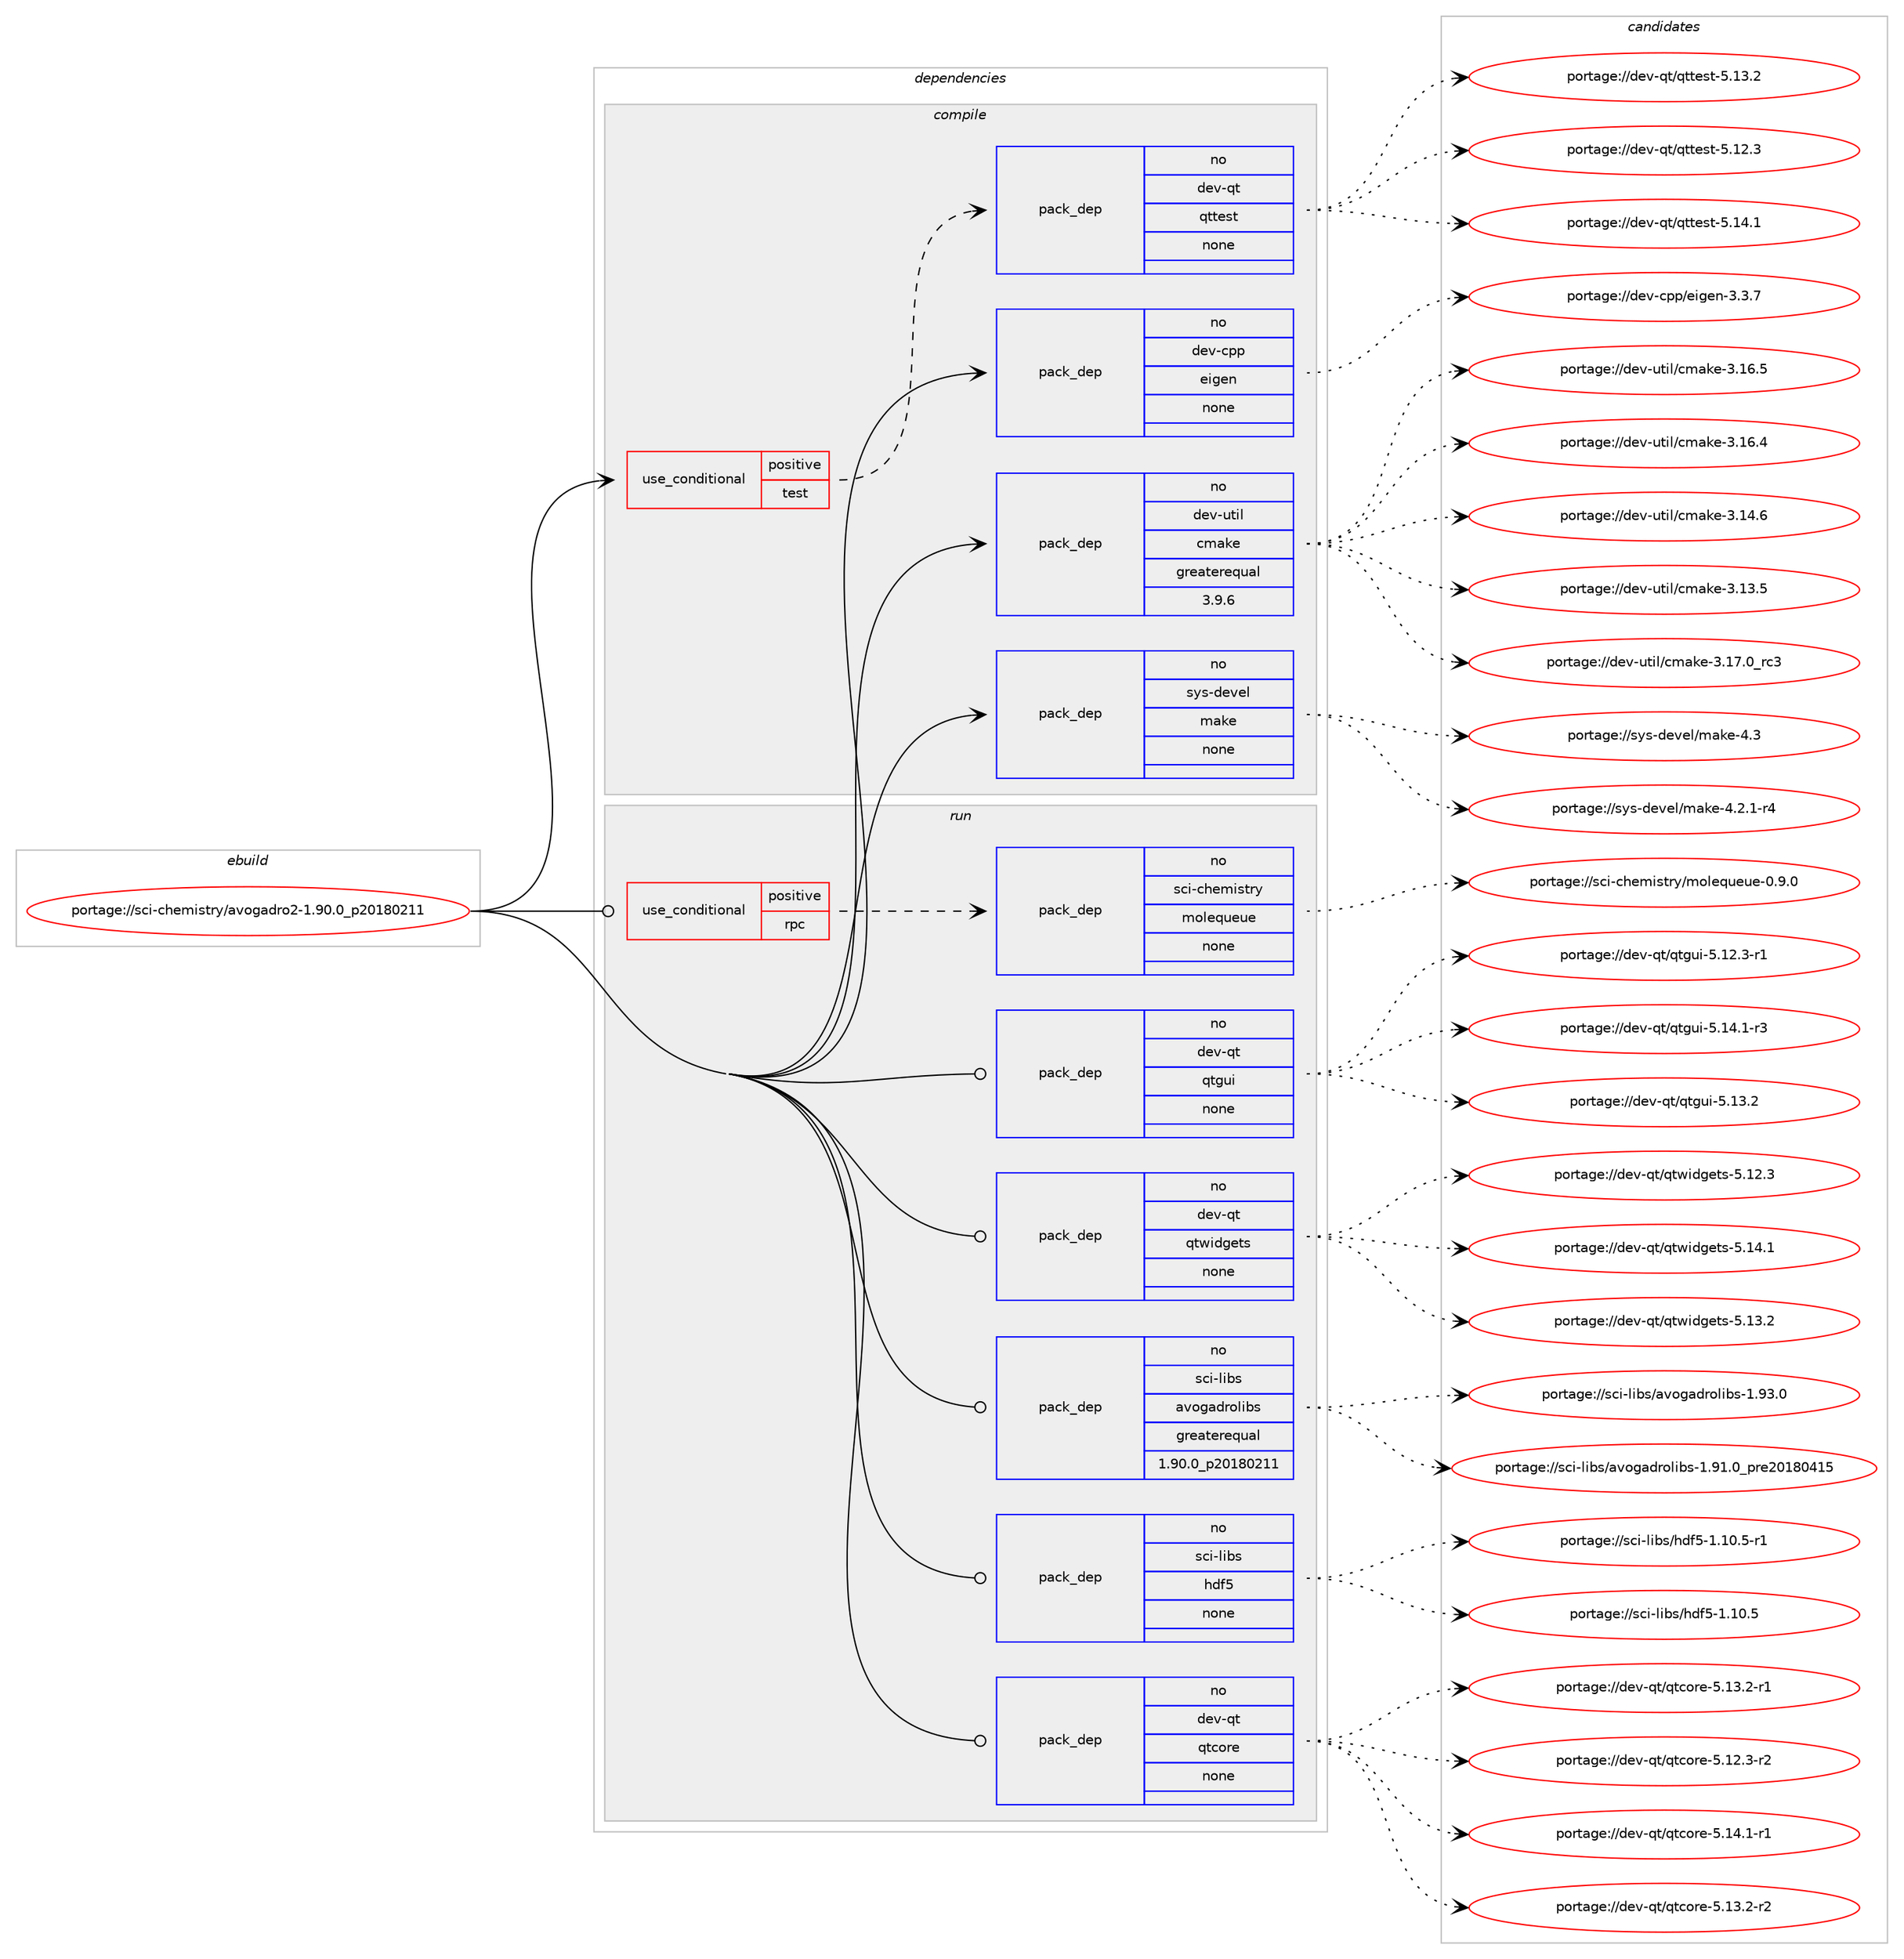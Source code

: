 digraph prolog {

# *************
# Graph options
# *************

newrank=true;
concentrate=true;
compound=true;
graph [rankdir=LR,fontname=Helvetica,fontsize=10,ranksep=1.5];#, ranksep=2.5, nodesep=0.2];
edge  [arrowhead=vee];
node  [fontname=Helvetica,fontsize=10];

# **********
# The ebuild
# **********

subgraph cluster_leftcol {
color=gray;
rank=same;
label=<<i>ebuild</i>>;
id [label="portage://sci-chemistry/avogadro2-1.90.0_p20180211", color=red, width=4, href="../sci-chemistry/avogadro2-1.90.0_p20180211.svg"];
}

# ****************
# The dependencies
# ****************

subgraph cluster_midcol {
color=gray;
label=<<i>dependencies</i>>;
subgraph cluster_compile {
fillcolor="#eeeeee";
style=filled;
label=<<i>compile</i>>;
subgraph cond7565 {
dependency42385 [label=<<TABLE BORDER="0" CELLBORDER="1" CELLSPACING="0" CELLPADDING="4"><TR><TD ROWSPAN="3" CELLPADDING="10">use_conditional</TD></TR><TR><TD>positive</TD></TR><TR><TD>test</TD></TR></TABLE>>, shape=none, color=red];
subgraph pack33919 {
dependency42386 [label=<<TABLE BORDER="0" CELLBORDER="1" CELLSPACING="0" CELLPADDING="4" WIDTH="220"><TR><TD ROWSPAN="6" CELLPADDING="30">pack_dep</TD></TR><TR><TD WIDTH="110">no</TD></TR><TR><TD>dev-qt</TD></TR><TR><TD>qttest</TD></TR><TR><TD>none</TD></TR><TR><TD></TD></TR></TABLE>>, shape=none, color=blue];
}
dependency42385:e -> dependency42386:w [weight=20,style="dashed",arrowhead="vee"];
}
id:e -> dependency42385:w [weight=20,style="solid",arrowhead="vee"];
subgraph pack33920 {
dependency42387 [label=<<TABLE BORDER="0" CELLBORDER="1" CELLSPACING="0" CELLPADDING="4" WIDTH="220"><TR><TD ROWSPAN="6" CELLPADDING="30">pack_dep</TD></TR><TR><TD WIDTH="110">no</TD></TR><TR><TD>dev-cpp</TD></TR><TR><TD>eigen</TD></TR><TR><TD>none</TD></TR><TR><TD></TD></TR></TABLE>>, shape=none, color=blue];
}
id:e -> dependency42387:w [weight=20,style="solid",arrowhead="vee"];
subgraph pack33921 {
dependency42388 [label=<<TABLE BORDER="0" CELLBORDER="1" CELLSPACING="0" CELLPADDING="4" WIDTH="220"><TR><TD ROWSPAN="6" CELLPADDING="30">pack_dep</TD></TR><TR><TD WIDTH="110">no</TD></TR><TR><TD>dev-util</TD></TR><TR><TD>cmake</TD></TR><TR><TD>greaterequal</TD></TR><TR><TD>3.9.6</TD></TR></TABLE>>, shape=none, color=blue];
}
id:e -> dependency42388:w [weight=20,style="solid",arrowhead="vee"];
subgraph pack33922 {
dependency42389 [label=<<TABLE BORDER="0" CELLBORDER="1" CELLSPACING="0" CELLPADDING="4" WIDTH="220"><TR><TD ROWSPAN="6" CELLPADDING="30">pack_dep</TD></TR><TR><TD WIDTH="110">no</TD></TR><TR><TD>sys-devel</TD></TR><TR><TD>make</TD></TR><TR><TD>none</TD></TR><TR><TD></TD></TR></TABLE>>, shape=none, color=blue];
}
id:e -> dependency42389:w [weight=20,style="solid",arrowhead="vee"];
}
subgraph cluster_compileandrun {
fillcolor="#eeeeee";
style=filled;
label=<<i>compile and run</i>>;
}
subgraph cluster_run {
fillcolor="#eeeeee";
style=filled;
label=<<i>run</i>>;
subgraph cond7566 {
dependency42390 [label=<<TABLE BORDER="0" CELLBORDER="1" CELLSPACING="0" CELLPADDING="4"><TR><TD ROWSPAN="3" CELLPADDING="10">use_conditional</TD></TR><TR><TD>positive</TD></TR><TR><TD>rpc</TD></TR></TABLE>>, shape=none, color=red];
subgraph pack33923 {
dependency42391 [label=<<TABLE BORDER="0" CELLBORDER="1" CELLSPACING="0" CELLPADDING="4" WIDTH="220"><TR><TD ROWSPAN="6" CELLPADDING="30">pack_dep</TD></TR><TR><TD WIDTH="110">no</TD></TR><TR><TD>sci-chemistry</TD></TR><TR><TD>molequeue</TD></TR><TR><TD>none</TD></TR><TR><TD></TD></TR></TABLE>>, shape=none, color=blue];
}
dependency42390:e -> dependency42391:w [weight=20,style="dashed",arrowhead="vee"];
}
id:e -> dependency42390:w [weight=20,style="solid",arrowhead="odot"];
subgraph pack33924 {
dependency42392 [label=<<TABLE BORDER="0" CELLBORDER="1" CELLSPACING="0" CELLPADDING="4" WIDTH="220"><TR><TD ROWSPAN="6" CELLPADDING="30">pack_dep</TD></TR><TR><TD WIDTH="110">no</TD></TR><TR><TD>dev-qt</TD></TR><TR><TD>qtcore</TD></TR><TR><TD>none</TD></TR><TR><TD></TD></TR></TABLE>>, shape=none, color=blue];
}
id:e -> dependency42392:w [weight=20,style="solid",arrowhead="odot"];
subgraph pack33925 {
dependency42393 [label=<<TABLE BORDER="0" CELLBORDER="1" CELLSPACING="0" CELLPADDING="4" WIDTH="220"><TR><TD ROWSPAN="6" CELLPADDING="30">pack_dep</TD></TR><TR><TD WIDTH="110">no</TD></TR><TR><TD>dev-qt</TD></TR><TR><TD>qtgui</TD></TR><TR><TD>none</TD></TR><TR><TD></TD></TR></TABLE>>, shape=none, color=blue];
}
id:e -> dependency42393:w [weight=20,style="solid",arrowhead="odot"];
subgraph pack33926 {
dependency42394 [label=<<TABLE BORDER="0" CELLBORDER="1" CELLSPACING="0" CELLPADDING="4" WIDTH="220"><TR><TD ROWSPAN="6" CELLPADDING="30">pack_dep</TD></TR><TR><TD WIDTH="110">no</TD></TR><TR><TD>dev-qt</TD></TR><TR><TD>qtwidgets</TD></TR><TR><TD>none</TD></TR><TR><TD></TD></TR></TABLE>>, shape=none, color=blue];
}
id:e -> dependency42394:w [weight=20,style="solid",arrowhead="odot"];
subgraph pack33927 {
dependency42395 [label=<<TABLE BORDER="0" CELLBORDER="1" CELLSPACING="0" CELLPADDING="4" WIDTH="220"><TR><TD ROWSPAN="6" CELLPADDING="30">pack_dep</TD></TR><TR><TD WIDTH="110">no</TD></TR><TR><TD>sci-libs</TD></TR><TR><TD>avogadrolibs</TD></TR><TR><TD>greaterequal</TD></TR><TR><TD>1.90.0_p20180211</TD></TR></TABLE>>, shape=none, color=blue];
}
id:e -> dependency42395:w [weight=20,style="solid",arrowhead="odot"];
subgraph pack33928 {
dependency42396 [label=<<TABLE BORDER="0" CELLBORDER="1" CELLSPACING="0" CELLPADDING="4" WIDTH="220"><TR><TD ROWSPAN="6" CELLPADDING="30">pack_dep</TD></TR><TR><TD WIDTH="110">no</TD></TR><TR><TD>sci-libs</TD></TR><TR><TD>hdf5</TD></TR><TR><TD>none</TD></TR><TR><TD></TD></TR></TABLE>>, shape=none, color=blue];
}
id:e -> dependency42396:w [weight=20,style="solid",arrowhead="odot"];
}
}

# **************
# The candidates
# **************

subgraph cluster_choices {
rank=same;
color=gray;
label=<<i>candidates</i>>;

subgraph choice33919 {
color=black;
nodesep=1;
choice100101118451131164711311611610111511645534649524649 [label="portage://dev-qt/qttest-5.14.1", color=red, width=4,href="../dev-qt/qttest-5.14.1.svg"];
choice100101118451131164711311611610111511645534649514650 [label="portage://dev-qt/qttest-5.13.2", color=red, width=4,href="../dev-qt/qttest-5.13.2.svg"];
choice100101118451131164711311611610111511645534649504651 [label="portage://dev-qt/qttest-5.12.3", color=red, width=4,href="../dev-qt/qttest-5.12.3.svg"];
dependency42386:e -> choice100101118451131164711311611610111511645534649524649:w [style=dotted,weight="100"];
dependency42386:e -> choice100101118451131164711311611610111511645534649514650:w [style=dotted,weight="100"];
dependency42386:e -> choice100101118451131164711311611610111511645534649504651:w [style=dotted,weight="100"];
}
subgraph choice33920 {
color=black;
nodesep=1;
choice100101118459911211247101105103101110455146514655 [label="portage://dev-cpp/eigen-3.3.7", color=red, width=4,href="../dev-cpp/eigen-3.3.7.svg"];
dependency42387:e -> choice100101118459911211247101105103101110455146514655:w [style=dotted,weight="100"];
}
subgraph choice33921 {
color=black;
nodesep=1;
choice1001011184511711610510847991099710710145514649554648951149951 [label="portage://dev-util/cmake-3.17.0_rc3", color=red, width=4,href="../dev-util/cmake-3.17.0_rc3.svg"];
choice1001011184511711610510847991099710710145514649544653 [label="portage://dev-util/cmake-3.16.5", color=red, width=4,href="../dev-util/cmake-3.16.5.svg"];
choice1001011184511711610510847991099710710145514649544652 [label="portage://dev-util/cmake-3.16.4", color=red, width=4,href="../dev-util/cmake-3.16.4.svg"];
choice1001011184511711610510847991099710710145514649524654 [label="portage://dev-util/cmake-3.14.6", color=red, width=4,href="../dev-util/cmake-3.14.6.svg"];
choice1001011184511711610510847991099710710145514649514653 [label="portage://dev-util/cmake-3.13.5", color=red, width=4,href="../dev-util/cmake-3.13.5.svg"];
dependency42388:e -> choice1001011184511711610510847991099710710145514649554648951149951:w [style=dotted,weight="100"];
dependency42388:e -> choice1001011184511711610510847991099710710145514649544653:w [style=dotted,weight="100"];
dependency42388:e -> choice1001011184511711610510847991099710710145514649544652:w [style=dotted,weight="100"];
dependency42388:e -> choice1001011184511711610510847991099710710145514649524654:w [style=dotted,weight="100"];
dependency42388:e -> choice1001011184511711610510847991099710710145514649514653:w [style=dotted,weight="100"];
}
subgraph choice33922 {
color=black;
nodesep=1;
choice11512111545100101118101108471099710710145524651 [label="portage://sys-devel/make-4.3", color=red, width=4,href="../sys-devel/make-4.3.svg"];
choice1151211154510010111810110847109971071014552465046494511452 [label="portage://sys-devel/make-4.2.1-r4", color=red, width=4,href="../sys-devel/make-4.2.1-r4.svg"];
dependency42389:e -> choice11512111545100101118101108471099710710145524651:w [style=dotted,weight="100"];
dependency42389:e -> choice1151211154510010111810110847109971071014552465046494511452:w [style=dotted,weight="100"];
}
subgraph choice33923 {
color=black;
nodesep=1;
choice11599105459910410110910511511611412147109111108101113117101117101454846574648 [label="portage://sci-chemistry/molequeue-0.9.0", color=red, width=4,href="../sci-chemistry/molequeue-0.9.0.svg"];
dependency42391:e -> choice11599105459910410110910511511611412147109111108101113117101117101454846574648:w [style=dotted,weight="100"];
}
subgraph choice33924 {
color=black;
nodesep=1;
choice100101118451131164711311699111114101455346495246494511449 [label="portage://dev-qt/qtcore-5.14.1-r1", color=red, width=4,href="../dev-qt/qtcore-5.14.1-r1.svg"];
choice100101118451131164711311699111114101455346495146504511450 [label="portage://dev-qt/qtcore-5.13.2-r2", color=red, width=4,href="../dev-qt/qtcore-5.13.2-r2.svg"];
choice100101118451131164711311699111114101455346495146504511449 [label="portage://dev-qt/qtcore-5.13.2-r1", color=red, width=4,href="../dev-qt/qtcore-5.13.2-r1.svg"];
choice100101118451131164711311699111114101455346495046514511450 [label="portage://dev-qt/qtcore-5.12.3-r2", color=red, width=4,href="../dev-qt/qtcore-5.12.3-r2.svg"];
dependency42392:e -> choice100101118451131164711311699111114101455346495246494511449:w [style=dotted,weight="100"];
dependency42392:e -> choice100101118451131164711311699111114101455346495146504511450:w [style=dotted,weight="100"];
dependency42392:e -> choice100101118451131164711311699111114101455346495146504511449:w [style=dotted,weight="100"];
dependency42392:e -> choice100101118451131164711311699111114101455346495046514511450:w [style=dotted,weight="100"];
}
subgraph choice33925 {
color=black;
nodesep=1;
choice1001011184511311647113116103117105455346495246494511451 [label="portage://dev-qt/qtgui-5.14.1-r3", color=red, width=4,href="../dev-qt/qtgui-5.14.1-r3.svg"];
choice100101118451131164711311610311710545534649514650 [label="portage://dev-qt/qtgui-5.13.2", color=red, width=4,href="../dev-qt/qtgui-5.13.2.svg"];
choice1001011184511311647113116103117105455346495046514511449 [label="portage://dev-qt/qtgui-5.12.3-r1", color=red, width=4,href="../dev-qt/qtgui-5.12.3-r1.svg"];
dependency42393:e -> choice1001011184511311647113116103117105455346495246494511451:w [style=dotted,weight="100"];
dependency42393:e -> choice100101118451131164711311610311710545534649514650:w [style=dotted,weight="100"];
dependency42393:e -> choice1001011184511311647113116103117105455346495046514511449:w [style=dotted,weight="100"];
}
subgraph choice33926 {
color=black;
nodesep=1;
choice100101118451131164711311611910510010310111611545534649524649 [label="portage://dev-qt/qtwidgets-5.14.1", color=red, width=4,href="../dev-qt/qtwidgets-5.14.1.svg"];
choice100101118451131164711311611910510010310111611545534649514650 [label="portage://dev-qt/qtwidgets-5.13.2", color=red, width=4,href="../dev-qt/qtwidgets-5.13.2.svg"];
choice100101118451131164711311611910510010310111611545534649504651 [label="portage://dev-qt/qtwidgets-5.12.3", color=red, width=4,href="../dev-qt/qtwidgets-5.12.3.svg"];
dependency42394:e -> choice100101118451131164711311611910510010310111611545534649524649:w [style=dotted,weight="100"];
dependency42394:e -> choice100101118451131164711311611910510010310111611545534649514650:w [style=dotted,weight="100"];
dependency42394:e -> choice100101118451131164711311611910510010310111611545534649504651:w [style=dotted,weight="100"];
}
subgraph choice33927 {
color=black;
nodesep=1;
choice1159910545108105981154797118111103971001141111081059811545494657514648 [label="portage://sci-libs/avogadrolibs-1.93.0", color=red, width=4,href="../sci-libs/avogadrolibs-1.93.0.svg"];
choice1159910545108105981154797118111103971001141111081059811545494657494648951121141015048495648524953 [label="portage://sci-libs/avogadrolibs-1.91.0_pre20180415", color=red, width=4,href="../sci-libs/avogadrolibs-1.91.0_pre20180415.svg"];
dependency42395:e -> choice1159910545108105981154797118111103971001141111081059811545494657514648:w [style=dotted,weight="100"];
dependency42395:e -> choice1159910545108105981154797118111103971001141111081059811545494657494648951121141015048495648524953:w [style=dotted,weight="100"];
}
subgraph choice33928 {
color=black;
nodesep=1;
choice1159910545108105981154710410010253454946494846534511449 [label="portage://sci-libs/hdf5-1.10.5-r1", color=red, width=4,href="../sci-libs/hdf5-1.10.5-r1.svg"];
choice115991054510810598115471041001025345494649484653 [label="portage://sci-libs/hdf5-1.10.5", color=red, width=4,href="../sci-libs/hdf5-1.10.5.svg"];
dependency42396:e -> choice1159910545108105981154710410010253454946494846534511449:w [style=dotted,weight="100"];
dependency42396:e -> choice115991054510810598115471041001025345494649484653:w [style=dotted,weight="100"];
}
}

}
